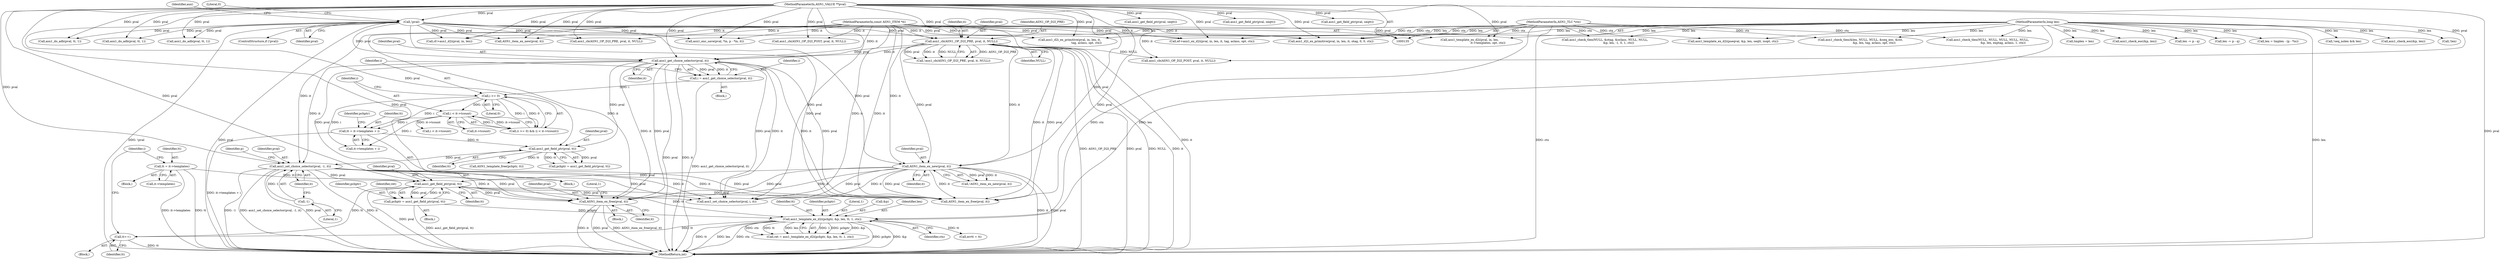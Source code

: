 digraph "0_openssl_cc598f321fbac9c04da5766243ed55d55948637d@API" {
"1000592" [label="(Call,ASN1_item_ex_free(pval, it))"];
"1000508" [label="(Call,asn1_set_choice_selector(pval, -1, it))"];
"1000502" [label="(Call,asn1_get_field_ptr(pval, tt))"];
"1000479" [label="(Call,asn1_get_choice_selector(pval, it))"];
"1000467" [label="(Call,asn1_cb(ASN1_OP_D2I_PRE, pval, it, NULL))"];
"1000196" [label="(Call,!pval)"];
"1000136" [label="(MethodParameterIn,ASN1_VALUE **pval)"];
"1000139" [label="(MethodParameterIn,const ASN1_ITEM *it)"];
"1000493" [label="(Call,tt = it->templates + i)"];
"1000487" [label="(Call,i < it->tcount)"];
"1000484" [label="(Call,i >= 0)"];
"1000477" [label="(Call,i = asn1_get_choice_selector(pval, it))"];
"1000510" [label="(Call,-1)"];
"1000516" [label="(Call,ASN1_item_ex_new(pval, it))"];
"1000551" [label="(Call,asn1_get_field_ptr(pval, tt))"];
"1000533" [label="(Call,tt = it->templates)"];
"1000546" [label="(Call,tt++)"];
"1000556" [label="(Call,asn1_template_ex_d2i(pchptr, &p, len, tt, 1, ctx))"];
"1000549" [label="(Call,pchptr = asn1_get_field_ptr(pval, tt))"];
"1000138" [label="(MethodParameterIn,long len)"];
"1000143" [label="(MethodParameterIn,ASN1_TLC *ctx)"];
"1000441" [label="(Call,cf->asn1_d2i(pval, in, len))"];
"1000487" [label="(Call,i < it->tcount)"];
"1000481" [label="(Identifier,it)"];
"1000484" [label="(Call,i >= 0)"];
"1000243" [label="(Call,asn1_d2i_ex_primitive(pval, in, len, it,\n                                     tag, aclass, opt, ctx))"];
"1000202" [label="(Identifier,aux)"];
"1000597" [label="(Literal,1)"];
"1000466" [label="(Call,!asn1_cb(ASN1_OP_D2I_PRE, pval, it, NULL))"];
"1000538" [label="(Call,i < it->tcount)"];
"1000837" [label="(Call,len -= p - q)"];
"1000533" [label="(Call,tt = it->templates)"];
"1000333" [label="(Call,ef->asn1_ex_d2i(pval, in, len, it, tag, aclass, opt, ctx))"];
"1000556" [label="(Call,asn1_template_ex_d2i(pchptr, &p, len, tt, 1, ctx))"];
"1000645" [label="(Call,asn1_check_tlen(&len, NULL, NULL, &seq_eoc, &cst,\n                              &p, len, tag, aclass, opt, ctx))"];
"1000469" [label="(Identifier,pval)"];
"1000575" [label="(Call,errtt = tt)"];
"1000485" [label="(Identifier,i)"];
"1000551" [label="(Call,asn1_get_field_ptr(pval, tt))"];
"1000138" [label="(MethodParameterIn,long len)"];
"1000493" [label="(Call,tt = it->templates + i)"];
"1000483" [label="(Call,(i >= 0) && (i < it->tcount))"];
"1000501" [label="(Identifier,pchptr)"];
"1000489" [label="(Call,it->tcount)"];
"1000195" [label="(ControlStructure,if (!pval))"];
"1000766" [label="(Call,asn1_do_adb(pval, tt, 1))"];
"1000529" [label="(Block,)"];
"1000500" [label="(Call,pchptr = asn1_get_field_ptr(pval, tt))"];
"1000803" [label="(Call,asn1_do_adb(pval, tt, 1))"];
"1000534" [label="(Identifier,tt)"];
"1001019" [label="(Call,ASN1_item_ex_free(pval, it))"];
"1000317" [label="(Call,asn1_d2i_ex_primitive(pval, in, len, it, otag, 0, 0, ctx))"];
"1000813" [label="(Call,asn1_get_field_ptr(pval, seqtt))"];
"1000477" [label="(Call,i = asn1_get_choice_selector(pval, it))"];
"1000554" [label="(Call,ret = asn1_template_ex_d2i(pchptr, &p, len, tt, 1, ctx))"];
"1000467" [label="(Call,asn1_cb(ASN1_OP_D2I_PRE, pval, it, NULL))"];
"1000518" [label="(Identifier,it)"];
"1000960" [label="(Call,asn1_get_field_ptr(pval, seqtt))"];
"1000515" [label="(Call,!ASN1_item_ex_new(pval, it))"];
"1000480" [label="(Identifier,pval)"];
"1000728" [label="(Call,asn1_cb(ASN1_OP_D2I_PRE, pval, it, NULL))"];
"1000471" [label="(Identifier,NULL)"];
"1000486" [label="(Literal,0)"];
"1000136" [label="(MethodParameterIn,ASN1_VALUE **pval)"];
"1000549" [label="(Call,pchptr = asn1_get_field_ptr(pval, tt))"];
"1000547" [label="(Identifier,tt)"];
"1001034" [label="(MethodReturn,int)"];
"1000942" [label="(Call,asn1_do_adb(pval, tt, 1))"];
"1000991" [label="(Call,asn1_cb(ASN1_OP_D2I_POST, pval, it, NULL))"];
"1000197" [label="(Identifier,pval)"];
"1000476" [label="(Block,)"];
"1000899" [label="(Call,len -= p - q)"];
"1000687" [label="(Call,len = tmplen - (p - *in))"];
"1000594" [label="(Identifier,it)"];
"1000512" [label="(Identifier,it)"];
"1000494" [label="(Identifier,tt)"];
"1000552" [label="(Identifier,pval)"];
"1000918" [label="(Call,!seq_nolen && len)"];
"1000468" [label="(Identifier,ASN1_OP_D2I_PRE)"];
"1000591" [label="(Block,)"];
"1000558" [label="(Call,&p)"];
"1000550" [label="(Identifier,pchptr)"];
"1000824" [label="(Call,asn1_check_eoc(&p, len))"];
"1000504" [label="(Identifier,tt)"];
"1000525" [label="(Identifier,p)"];
"1000503" [label="(Identifier,pval)"];
"1000260" [label="(Call,asn1_check_tlen(NULL, &otag, &oclass, NULL, NULL,\n                              &p, len, -1, 0, 1, ctx))"];
"1000539" [label="(Identifier,i)"];
"1000517" [label="(Identifier,pval)"];
"1000470" [label="(Identifier,it)"];
"1000772" [label="(Call,asn1_get_field_ptr(pval, seqtt))"];
"1000560" [label="(Identifier,len)"];
"1000372" [label="(Call,asn1_check_tlen(NULL, NULL, NULL, NULL, NULL,\n                                  &p, len, exptag, aclass, 1, ctx))"];
"1000592" [label="(Call,ASN1_item_ex_free(pval, it))"];
"1000817" [label="(Call,!len)"];
"1000628" [label="(Call,tmplen = len)"];
"1000492" [label="(Block,)"];
"1000977" [label="(Call,asn1_enc_save(pval, *in, p - *in, it))"];
"1000610" [label="(Call,asn1_cb(ASN1_OP_D2I_POST, pval, it, NULL))"];
"1000535" [label="(Call,it->templates)"];
"1000561" [label="(Identifier,tt)"];
"1000557" [label="(Identifier,pchptr)"];
"1000553" [label="(Identifier,tt)"];
"1000505" [label="(Call,ASN1_template_free(pchptr, tt))"];
"1000502" [label="(Call,asn1_get_field_ptr(pval, tt))"];
"1000543" [label="(Block,)"];
"1000199" [label="(Literal,0)"];
"1000872" [label="(Call,asn1_template_ex_d2i(pseqval, &p, len, seqtt, isopt, ctx))"];
"1000139" [label="(MethodParameterIn,const ASN1_ITEM *it)"];
"1000562" [label="(Literal,1)"];
"1000478" [label="(Identifier,i)"];
"1000510" [label="(Call,-1)"];
"1000495" [label="(Call,it->templates + i)"];
"1000516" [label="(Call,ASN1_item_ex_new(pval, it))"];
"1000509" [label="(Identifier,pval)"];
"1000563" [label="(Identifier,ctx)"];
"1000546" [label="(Call,tt++)"];
"1000479" [label="(Call,asn1_get_choice_selector(pval, it))"];
"1000488" [label="(Identifier,i)"];
"1000511" [label="(Literal,1)"];
"1000143" [label="(MethodParameterIn,ASN1_TLC *ctx)"];
"1000548" [label="(Block,)"];
"1000602" [label="(Call,asn1_set_choice_selector(pval, i, it))"];
"1000593" [label="(Identifier,pval)"];
"1000233" [label="(Call,asn1_template_ex_d2i(pval, in, len,\n                                        it->templates, opt, ctx))"];
"1000555" [label="(Identifier,ret)"];
"1000908" [label="(Call,asn1_check_eoc(&p, len))"];
"1000196" [label="(Call,!pval)"];
"1000508" [label="(Call,asn1_set_choice_selector(pval, -1, it))"];
"1000716" [label="(Call,ASN1_item_ex_new(pval, it))"];
"1000592" -> "1000591"  [label="AST: "];
"1000592" -> "1000594"  [label="CFG: "];
"1000593" -> "1000592"  [label="AST: "];
"1000594" -> "1000592"  [label="AST: "];
"1000597" -> "1000592"  [label="CFG: "];
"1000592" -> "1001034"  [label="DDG: ASN1_item_ex_free(pval, it)"];
"1000592" -> "1001034"  [label="DDG: it"];
"1000592" -> "1001034"  [label="DDG: pval"];
"1000508" -> "1000592"  [label="DDG: pval"];
"1000508" -> "1000592"  [label="DDG: it"];
"1000479" -> "1000592"  [label="DDG: pval"];
"1000479" -> "1000592"  [label="DDG: it"];
"1000516" -> "1000592"  [label="DDG: pval"];
"1000516" -> "1000592"  [label="DDG: it"];
"1000551" -> "1000592"  [label="DDG: pval"];
"1000136" -> "1000592"  [label="DDG: pval"];
"1000139" -> "1000592"  [label="DDG: it"];
"1000508" -> "1000492"  [label="AST: "];
"1000508" -> "1000512"  [label="CFG: "];
"1000509" -> "1000508"  [label="AST: "];
"1000510" -> "1000508"  [label="AST: "];
"1000512" -> "1000508"  [label="AST: "];
"1000525" -> "1000508"  [label="CFG: "];
"1000508" -> "1001034"  [label="DDG: pval"];
"1000508" -> "1001034"  [label="DDG: it"];
"1000508" -> "1001034"  [label="DDG: -1"];
"1000508" -> "1001034"  [label="DDG: asn1_set_choice_selector(pval, -1, it)"];
"1000502" -> "1000508"  [label="DDG: pval"];
"1000136" -> "1000508"  [label="DDG: pval"];
"1000510" -> "1000508"  [label="DDG: 1"];
"1000479" -> "1000508"  [label="DDG: it"];
"1000139" -> "1000508"  [label="DDG: it"];
"1000508" -> "1000551"  [label="DDG: pval"];
"1000508" -> "1000602"  [label="DDG: pval"];
"1000508" -> "1000602"  [label="DDG: it"];
"1000508" -> "1001019"  [label="DDG: pval"];
"1000508" -> "1001019"  [label="DDG: it"];
"1000502" -> "1000500"  [label="AST: "];
"1000502" -> "1000504"  [label="CFG: "];
"1000503" -> "1000502"  [label="AST: "];
"1000504" -> "1000502"  [label="AST: "];
"1000500" -> "1000502"  [label="CFG: "];
"1000502" -> "1000500"  [label="DDG: pval"];
"1000502" -> "1000500"  [label="DDG: tt"];
"1000479" -> "1000502"  [label="DDG: pval"];
"1000136" -> "1000502"  [label="DDG: pval"];
"1000493" -> "1000502"  [label="DDG: tt"];
"1000502" -> "1000505"  [label="DDG: tt"];
"1000479" -> "1000477"  [label="AST: "];
"1000479" -> "1000481"  [label="CFG: "];
"1000480" -> "1000479"  [label="AST: "];
"1000481" -> "1000479"  [label="AST: "];
"1000477" -> "1000479"  [label="CFG: "];
"1000479" -> "1001034"  [label="DDG: pval"];
"1000479" -> "1001034"  [label="DDG: it"];
"1000479" -> "1000477"  [label="DDG: pval"];
"1000479" -> "1000477"  [label="DDG: it"];
"1000467" -> "1000479"  [label="DDG: pval"];
"1000467" -> "1000479"  [label="DDG: it"];
"1000196" -> "1000479"  [label="DDG: pval"];
"1000136" -> "1000479"  [label="DDG: pval"];
"1000139" -> "1000479"  [label="DDG: it"];
"1000479" -> "1000551"  [label="DDG: pval"];
"1000479" -> "1000602"  [label="DDG: pval"];
"1000479" -> "1000602"  [label="DDG: it"];
"1000479" -> "1001019"  [label="DDG: pval"];
"1000479" -> "1001019"  [label="DDG: it"];
"1000467" -> "1000466"  [label="AST: "];
"1000467" -> "1000471"  [label="CFG: "];
"1000468" -> "1000467"  [label="AST: "];
"1000469" -> "1000467"  [label="AST: "];
"1000470" -> "1000467"  [label="AST: "];
"1000471" -> "1000467"  [label="AST: "];
"1000466" -> "1000467"  [label="CFG: "];
"1000467" -> "1001034"  [label="DDG: ASN1_OP_D2I_PRE"];
"1000467" -> "1001034"  [label="DDG: pval"];
"1000467" -> "1001034"  [label="DDG: NULL"];
"1000467" -> "1001034"  [label="DDG: it"];
"1000467" -> "1000466"  [label="DDG: ASN1_OP_D2I_PRE"];
"1000467" -> "1000466"  [label="DDG: pval"];
"1000467" -> "1000466"  [label="DDG: it"];
"1000467" -> "1000466"  [label="DDG: NULL"];
"1000196" -> "1000467"  [label="DDG: pval"];
"1000136" -> "1000467"  [label="DDG: pval"];
"1000139" -> "1000467"  [label="DDG: it"];
"1000467" -> "1000516"  [label="DDG: pval"];
"1000467" -> "1000516"  [label="DDG: it"];
"1000467" -> "1000610"  [label="DDG: NULL"];
"1000467" -> "1001019"  [label="DDG: pval"];
"1000467" -> "1001019"  [label="DDG: it"];
"1000196" -> "1000195"  [label="AST: "];
"1000196" -> "1000197"  [label="CFG: "];
"1000197" -> "1000196"  [label="AST: "];
"1000199" -> "1000196"  [label="CFG: "];
"1000202" -> "1000196"  [label="CFG: "];
"1000196" -> "1001034"  [label="DDG: pval"];
"1000196" -> "1001034"  [label="DDG: !pval"];
"1000136" -> "1000196"  [label="DDG: pval"];
"1000196" -> "1000233"  [label="DDG: pval"];
"1000196" -> "1000243"  [label="DDG: pval"];
"1000196" -> "1000317"  [label="DDG: pval"];
"1000196" -> "1000333"  [label="DDG: pval"];
"1000196" -> "1000441"  [label="DDG: pval"];
"1000196" -> "1000516"  [label="DDG: pval"];
"1000196" -> "1000716"  [label="DDG: pval"];
"1000196" -> "1000728"  [label="DDG: pval"];
"1000196" -> "1000766"  [label="DDG: pval"];
"1000196" -> "1000803"  [label="DDG: pval"];
"1000196" -> "1000942"  [label="DDG: pval"];
"1000196" -> "1000977"  [label="DDG: pval"];
"1000196" -> "1001019"  [label="DDG: pval"];
"1000136" -> "1000135"  [label="AST: "];
"1000136" -> "1001034"  [label="DDG: pval"];
"1000136" -> "1000233"  [label="DDG: pval"];
"1000136" -> "1000243"  [label="DDG: pval"];
"1000136" -> "1000317"  [label="DDG: pval"];
"1000136" -> "1000333"  [label="DDG: pval"];
"1000136" -> "1000441"  [label="DDG: pval"];
"1000136" -> "1000516"  [label="DDG: pval"];
"1000136" -> "1000551"  [label="DDG: pval"];
"1000136" -> "1000602"  [label="DDG: pval"];
"1000136" -> "1000610"  [label="DDG: pval"];
"1000136" -> "1000716"  [label="DDG: pval"];
"1000136" -> "1000728"  [label="DDG: pval"];
"1000136" -> "1000766"  [label="DDG: pval"];
"1000136" -> "1000772"  [label="DDG: pval"];
"1000136" -> "1000803"  [label="DDG: pval"];
"1000136" -> "1000813"  [label="DDG: pval"];
"1000136" -> "1000942"  [label="DDG: pval"];
"1000136" -> "1000960"  [label="DDG: pval"];
"1000136" -> "1000977"  [label="DDG: pval"];
"1000136" -> "1000991"  [label="DDG: pval"];
"1000136" -> "1001019"  [label="DDG: pval"];
"1000139" -> "1000135"  [label="AST: "];
"1000139" -> "1001034"  [label="DDG: it"];
"1000139" -> "1000243"  [label="DDG: it"];
"1000139" -> "1000317"  [label="DDG: it"];
"1000139" -> "1000333"  [label="DDG: it"];
"1000139" -> "1000516"  [label="DDG: it"];
"1000139" -> "1000602"  [label="DDG: it"];
"1000139" -> "1000610"  [label="DDG: it"];
"1000139" -> "1000716"  [label="DDG: it"];
"1000139" -> "1000728"  [label="DDG: it"];
"1000139" -> "1000977"  [label="DDG: it"];
"1000139" -> "1000991"  [label="DDG: it"];
"1000139" -> "1001019"  [label="DDG: it"];
"1000493" -> "1000492"  [label="AST: "];
"1000493" -> "1000495"  [label="CFG: "];
"1000494" -> "1000493"  [label="AST: "];
"1000495" -> "1000493"  [label="AST: "];
"1000501" -> "1000493"  [label="CFG: "];
"1000493" -> "1001034"  [label="DDG: it->templates + i"];
"1000487" -> "1000493"  [label="DDG: i"];
"1000484" -> "1000493"  [label="DDG: i"];
"1000487" -> "1000483"  [label="AST: "];
"1000487" -> "1000489"  [label="CFG: "];
"1000488" -> "1000487"  [label="AST: "];
"1000489" -> "1000487"  [label="AST: "];
"1000483" -> "1000487"  [label="CFG: "];
"1000487" -> "1000483"  [label="DDG: i"];
"1000487" -> "1000483"  [label="DDG: it->tcount"];
"1000484" -> "1000487"  [label="DDG: i"];
"1000487" -> "1000495"  [label="DDG: i"];
"1000487" -> "1000538"  [label="DDG: it->tcount"];
"1000484" -> "1000483"  [label="AST: "];
"1000484" -> "1000486"  [label="CFG: "];
"1000485" -> "1000484"  [label="AST: "];
"1000486" -> "1000484"  [label="AST: "];
"1000488" -> "1000484"  [label="CFG: "];
"1000483" -> "1000484"  [label="CFG: "];
"1000484" -> "1000483"  [label="DDG: i"];
"1000484" -> "1000483"  [label="DDG: 0"];
"1000477" -> "1000484"  [label="DDG: i"];
"1000484" -> "1000495"  [label="DDG: i"];
"1000477" -> "1000476"  [label="AST: "];
"1000478" -> "1000477"  [label="AST: "];
"1000485" -> "1000477"  [label="CFG: "];
"1000477" -> "1001034"  [label="DDG: asn1_get_choice_selector(pval, it)"];
"1000510" -> "1000511"  [label="CFG: "];
"1000511" -> "1000510"  [label="AST: "];
"1000512" -> "1000510"  [label="CFG: "];
"1000516" -> "1000515"  [label="AST: "];
"1000516" -> "1000518"  [label="CFG: "];
"1000517" -> "1000516"  [label="AST: "];
"1000518" -> "1000516"  [label="AST: "];
"1000515" -> "1000516"  [label="CFG: "];
"1000516" -> "1001034"  [label="DDG: it"];
"1000516" -> "1001034"  [label="DDG: pval"];
"1000516" -> "1000515"  [label="DDG: pval"];
"1000516" -> "1000515"  [label="DDG: it"];
"1000516" -> "1000551"  [label="DDG: pval"];
"1000516" -> "1000602"  [label="DDG: pval"];
"1000516" -> "1000602"  [label="DDG: it"];
"1000516" -> "1001019"  [label="DDG: pval"];
"1000516" -> "1001019"  [label="DDG: it"];
"1000551" -> "1000549"  [label="AST: "];
"1000551" -> "1000553"  [label="CFG: "];
"1000552" -> "1000551"  [label="AST: "];
"1000553" -> "1000551"  [label="AST: "];
"1000549" -> "1000551"  [label="CFG: "];
"1000551" -> "1001034"  [label="DDG: pval"];
"1000551" -> "1000549"  [label="DDG: pval"];
"1000551" -> "1000549"  [label="DDG: tt"];
"1000533" -> "1000551"  [label="DDG: tt"];
"1000546" -> "1000551"  [label="DDG: tt"];
"1000551" -> "1000556"  [label="DDG: tt"];
"1000551" -> "1000602"  [label="DDG: pval"];
"1000551" -> "1001019"  [label="DDG: pval"];
"1000533" -> "1000529"  [label="AST: "];
"1000533" -> "1000535"  [label="CFG: "];
"1000534" -> "1000533"  [label="AST: "];
"1000535" -> "1000533"  [label="AST: "];
"1000539" -> "1000533"  [label="CFG: "];
"1000533" -> "1001034"  [label="DDG: tt"];
"1000533" -> "1001034"  [label="DDG: it->templates"];
"1000546" -> "1000543"  [label="AST: "];
"1000546" -> "1000547"  [label="CFG: "];
"1000547" -> "1000546"  [label="AST: "];
"1000539" -> "1000546"  [label="CFG: "];
"1000546" -> "1001034"  [label="DDG: tt"];
"1000556" -> "1000546"  [label="DDG: tt"];
"1000556" -> "1000554"  [label="AST: "];
"1000556" -> "1000563"  [label="CFG: "];
"1000557" -> "1000556"  [label="AST: "];
"1000558" -> "1000556"  [label="AST: "];
"1000560" -> "1000556"  [label="AST: "];
"1000561" -> "1000556"  [label="AST: "];
"1000562" -> "1000556"  [label="AST: "];
"1000563" -> "1000556"  [label="AST: "];
"1000554" -> "1000556"  [label="CFG: "];
"1000556" -> "1001034"  [label="DDG: len"];
"1000556" -> "1001034"  [label="DDG: ctx"];
"1000556" -> "1001034"  [label="DDG: pchptr"];
"1000556" -> "1001034"  [label="DDG: &p"];
"1000556" -> "1001034"  [label="DDG: tt"];
"1000556" -> "1000554"  [label="DDG: 1"];
"1000556" -> "1000554"  [label="DDG: pchptr"];
"1000556" -> "1000554"  [label="DDG: &p"];
"1000556" -> "1000554"  [label="DDG: ctx"];
"1000556" -> "1000554"  [label="DDG: tt"];
"1000556" -> "1000554"  [label="DDG: len"];
"1000549" -> "1000556"  [label="DDG: pchptr"];
"1000138" -> "1000556"  [label="DDG: len"];
"1000143" -> "1000556"  [label="DDG: ctx"];
"1000556" -> "1000575"  [label="DDG: tt"];
"1000549" -> "1000548"  [label="AST: "];
"1000550" -> "1000549"  [label="AST: "];
"1000555" -> "1000549"  [label="CFG: "];
"1000549" -> "1001034"  [label="DDG: asn1_get_field_ptr(pval, tt)"];
"1000138" -> "1000135"  [label="AST: "];
"1000138" -> "1001034"  [label="DDG: len"];
"1000138" -> "1000233"  [label="DDG: len"];
"1000138" -> "1000243"  [label="DDG: len"];
"1000138" -> "1000260"  [label="DDG: len"];
"1000138" -> "1000317"  [label="DDG: len"];
"1000138" -> "1000333"  [label="DDG: len"];
"1000138" -> "1000372"  [label="DDG: len"];
"1000138" -> "1000441"  [label="DDG: len"];
"1000138" -> "1000628"  [label="DDG: len"];
"1000138" -> "1000645"  [label="DDG: len"];
"1000138" -> "1000687"  [label="DDG: len"];
"1000138" -> "1000817"  [label="DDG: len"];
"1000138" -> "1000824"  [label="DDG: len"];
"1000138" -> "1000837"  [label="DDG: len"];
"1000138" -> "1000872"  [label="DDG: len"];
"1000138" -> "1000899"  [label="DDG: len"];
"1000138" -> "1000908"  [label="DDG: len"];
"1000138" -> "1000918"  [label="DDG: len"];
"1000143" -> "1000135"  [label="AST: "];
"1000143" -> "1001034"  [label="DDG: ctx"];
"1000143" -> "1000233"  [label="DDG: ctx"];
"1000143" -> "1000243"  [label="DDG: ctx"];
"1000143" -> "1000260"  [label="DDG: ctx"];
"1000143" -> "1000317"  [label="DDG: ctx"];
"1000143" -> "1000333"  [label="DDG: ctx"];
"1000143" -> "1000372"  [label="DDG: ctx"];
"1000143" -> "1000645"  [label="DDG: ctx"];
"1000143" -> "1000872"  [label="DDG: ctx"];
}
